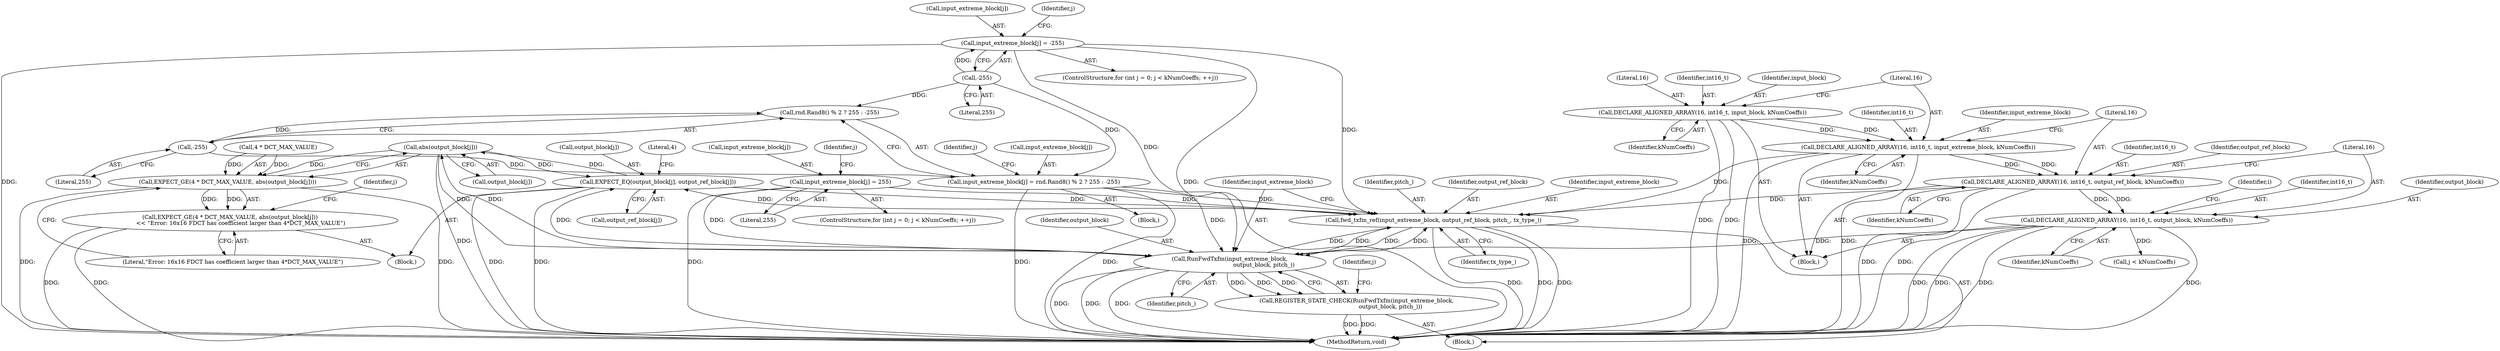 digraph "1_Android_5a9753fca56f0eeb9f61e342b2fccffc364f9426_79@array" {
"1000239" [label="(Call,abs(output_block[j]))"];
"1000227" [label="(Call,EXPECT_EQ(output_block[j], output_ref_block[j]))"];
"1000239" [label="(Call,abs(output_block[j]))"];
"1000212" [label="(Call,RunFwdTxfm(input_extreme_block,\n                                      output_block, pitch_))"];
"1000181" [label="(Call,input_extreme_block[j] = 255)"];
"1000200" [label="(Call,input_extreme_block[j] = -255)"];
"1000204" [label="(Call,-255)"];
"1000156" [label="(Call,input_extreme_block[j] = rnd.Rand8() % 2 ? 255 : -255)"];
"1000165" [label="(Call,-255)"];
"1000206" [label="(Call,fwd_txfm_ref(input_extreme_block, output_ref_block, pitch_, tx_type_))"];
"1000112" [label="(Call,DECLARE_ALIGNED_ARRAY(16, int16_t, input_extreme_block, kNumCoeffs))"];
"1000107" [label="(Call,DECLARE_ALIGNED_ARRAY(16, int16_t, input_block, kNumCoeffs))"];
"1000117" [label="(Call,DECLARE_ALIGNED_ARRAY(16, int16_t, output_ref_block, kNumCoeffs))"];
"1000122" [label="(Call,DECLARE_ALIGNED_ARRAY(16, int16_t, output_block, kNumCoeffs))"];
"1000235" [label="(Call,EXPECT_GE(4 * DCT_MAX_VALUE, abs(output_block[j])))"];
"1000234" [label="(Call,EXPECT_GE(4 * DCT_MAX_VALUE, abs(output_block[j]))\n            << \"Error: 16x16 FDCT has coefficient larger than 4*DCT_MAX_VALUE\")"];
"1000211" [label="(Call,REGISTER_STATE_CHECK(RunFwdTxfm(input_extreme_block,\n                                      output_block, pitch_)))"];
"1000182" [label="(Call,input_extreme_block[j])"];
"1000166" [label="(Literal,255)"];
"1000126" [label="(Identifier,kNumCoeffs)"];
"1000243" [label="(Literal,\"Error: 16x16 FDCT has coefficient larger than 4*DCT_MAX_VALUE\")"];
"1000122" [label="(Call,DECLARE_ALIGNED_ARRAY(16, int16_t, output_block, kNumCoeffs))"];
"1000212" [label="(Call,RunFwdTxfm(input_extreme_block,\n                                      output_block, pitch_))"];
"1000137" [label="(Block,)"];
"1000130" [label="(Identifier,i)"];
"1000143" [label="(Call,j < kNumCoeffs)"];
"1000215" [label="(Identifier,pitch_)"];
"1000180" [label="(Identifier,j)"];
"1000206" [label="(Call,fwd_txfm_ref(input_extreme_block, output_ref_block, pitch_, tx_type_))"];
"1000205" [label="(Literal,255)"];
"1000157" [label="(Call,input_extreme_block[j])"];
"1000117" [label="(Call,DECLARE_ALIGNED_ARRAY(16, int16_t, output_ref_block, kNumCoeffs))"];
"1000213" [label="(Identifier,input_extreme_block)"];
"1000171" [label="(ControlStructure,for (int j = 0; j < kNumCoeffs; ++j))"];
"1000204" [label="(Call,-255)"];
"1000210" [label="(Identifier,tx_type_)"];
"1000165" [label="(Call,-255)"];
"1000111" [label="(Identifier,kNumCoeffs)"];
"1000109" [label="(Identifier,int16_t)"];
"1000113" [label="(Literal,16)"];
"1000110" [label="(Identifier,input_block)"];
"1000190" [label="(ControlStructure,for (int j = 0; j < kNumCoeffs; ++j))"];
"1000120" [label="(Identifier,output_ref_block)"];
"1000156" [label="(Call,input_extreme_block[j] = rnd.Rand8() % 2 ? 255 : -255)"];
"1000219" [label="(Identifier,j)"];
"1000101" [label="(Block,)"];
"1000118" [label="(Literal,16)"];
"1000119" [label="(Identifier,int16_t)"];
"1000148" [label="(Block,)"];
"1000214" [label="(Identifier,output_block)"];
"1000160" [label="(Call,rnd.Rand8() % 2 ? 255 : -255)"];
"1000147" [label="(Identifier,j)"];
"1000108" [label="(Literal,16)"];
"1000200" [label="(Call,input_extreme_block[j] = -255)"];
"1000225" [label="(Identifier,j)"];
"1000211" [label="(Call,REGISTER_STATE_CHECK(RunFwdTxfm(input_extreme_block,\n                                      output_block, pitch_)))"];
"1000124" [label="(Identifier,int16_t)"];
"1000237" [label="(Literal,4)"];
"1000240" [label="(Call,output_block[j])"];
"1000207" [label="(Identifier,input_extreme_block)"];
"1000107" [label="(Call,DECLARE_ALIGNED_ARRAY(16, int16_t, input_block, kNumCoeffs))"];
"1000125" [label="(Identifier,output_block)"];
"1000112" [label="(Call,DECLARE_ALIGNED_ARRAY(16, int16_t, input_extreme_block, kNumCoeffs))"];
"1000123" [label="(Literal,16)"];
"1000235" [label="(Call,EXPECT_GE(4 * DCT_MAX_VALUE, abs(output_block[j])))"];
"1000228" [label="(Call,output_block[j])"];
"1000244" [label="(MethodReturn,void)"];
"1000116" [label="(Identifier,kNumCoeffs)"];
"1000201" [label="(Call,input_extreme_block[j])"];
"1000115" [label="(Identifier,input_extreme_block)"];
"1000226" [label="(Block,)"];
"1000114" [label="(Identifier,int16_t)"];
"1000231" [label="(Call,output_ref_block[j])"];
"1000209" [label="(Identifier,pitch_)"];
"1000234" [label="(Call,EXPECT_GE(4 * DCT_MAX_VALUE, abs(output_block[j]))\n            << \"Error: 16x16 FDCT has coefficient larger than 4*DCT_MAX_VALUE\")"];
"1000185" [label="(Literal,255)"];
"1000199" [label="(Identifier,j)"];
"1000208" [label="(Identifier,output_ref_block)"];
"1000236" [label="(Call,4 * DCT_MAX_VALUE)"];
"1000121" [label="(Identifier,kNumCoeffs)"];
"1000239" [label="(Call,abs(output_block[j]))"];
"1000181" [label="(Call,input_extreme_block[j] = 255)"];
"1000227" [label="(Call,EXPECT_EQ(output_block[j], output_ref_block[j]))"];
"1000239" -> "1000235"  [label="AST: "];
"1000239" -> "1000240"  [label="CFG: "];
"1000240" -> "1000239"  [label="AST: "];
"1000235" -> "1000239"  [label="CFG: "];
"1000239" -> "1000244"  [label="DDG: "];
"1000239" -> "1000212"  [label="DDG: "];
"1000239" -> "1000227"  [label="DDG: "];
"1000239" -> "1000235"  [label="DDG: "];
"1000227" -> "1000239"  [label="DDG: "];
"1000212" -> "1000239"  [label="DDG: "];
"1000227" -> "1000226"  [label="AST: "];
"1000227" -> "1000231"  [label="CFG: "];
"1000228" -> "1000227"  [label="AST: "];
"1000231" -> "1000227"  [label="AST: "];
"1000237" -> "1000227"  [label="CFG: "];
"1000227" -> "1000244"  [label="DDG: "];
"1000227" -> "1000244"  [label="DDG: "];
"1000227" -> "1000206"  [label="DDG: "];
"1000212" -> "1000227"  [label="DDG: "];
"1000206" -> "1000227"  [label="DDG: "];
"1000212" -> "1000211"  [label="AST: "];
"1000212" -> "1000215"  [label="CFG: "];
"1000213" -> "1000212"  [label="AST: "];
"1000214" -> "1000212"  [label="AST: "];
"1000215" -> "1000212"  [label="AST: "];
"1000211" -> "1000212"  [label="CFG: "];
"1000212" -> "1000244"  [label="DDG: "];
"1000212" -> "1000244"  [label="DDG: "];
"1000212" -> "1000244"  [label="DDG: "];
"1000212" -> "1000206"  [label="DDG: "];
"1000212" -> "1000206"  [label="DDG: "];
"1000212" -> "1000211"  [label="DDG: "];
"1000212" -> "1000211"  [label="DDG: "];
"1000212" -> "1000211"  [label="DDG: "];
"1000181" -> "1000212"  [label="DDG: "];
"1000200" -> "1000212"  [label="DDG: "];
"1000156" -> "1000212"  [label="DDG: "];
"1000206" -> "1000212"  [label="DDG: "];
"1000206" -> "1000212"  [label="DDG: "];
"1000122" -> "1000212"  [label="DDG: "];
"1000181" -> "1000171"  [label="AST: "];
"1000181" -> "1000185"  [label="CFG: "];
"1000182" -> "1000181"  [label="AST: "];
"1000185" -> "1000181"  [label="AST: "];
"1000180" -> "1000181"  [label="CFG: "];
"1000181" -> "1000244"  [label="DDG: "];
"1000181" -> "1000206"  [label="DDG: "];
"1000200" -> "1000190"  [label="AST: "];
"1000200" -> "1000204"  [label="CFG: "];
"1000201" -> "1000200"  [label="AST: "];
"1000204" -> "1000200"  [label="AST: "];
"1000199" -> "1000200"  [label="CFG: "];
"1000200" -> "1000244"  [label="DDG: "];
"1000200" -> "1000244"  [label="DDG: "];
"1000204" -> "1000200"  [label="DDG: "];
"1000200" -> "1000206"  [label="DDG: "];
"1000204" -> "1000205"  [label="CFG: "];
"1000205" -> "1000204"  [label="AST: "];
"1000204" -> "1000156"  [label="DDG: "];
"1000204" -> "1000160"  [label="DDG: "];
"1000156" -> "1000148"  [label="AST: "];
"1000156" -> "1000160"  [label="CFG: "];
"1000157" -> "1000156"  [label="AST: "];
"1000160" -> "1000156"  [label="AST: "];
"1000147" -> "1000156"  [label="CFG: "];
"1000156" -> "1000244"  [label="DDG: "];
"1000156" -> "1000244"  [label="DDG: "];
"1000165" -> "1000156"  [label="DDG: "];
"1000156" -> "1000206"  [label="DDG: "];
"1000165" -> "1000160"  [label="AST: "];
"1000165" -> "1000166"  [label="CFG: "];
"1000166" -> "1000165"  [label="AST: "];
"1000160" -> "1000165"  [label="CFG: "];
"1000165" -> "1000160"  [label="DDG: "];
"1000206" -> "1000137"  [label="AST: "];
"1000206" -> "1000210"  [label="CFG: "];
"1000207" -> "1000206"  [label="AST: "];
"1000208" -> "1000206"  [label="AST: "];
"1000209" -> "1000206"  [label="AST: "];
"1000210" -> "1000206"  [label="AST: "];
"1000213" -> "1000206"  [label="CFG: "];
"1000206" -> "1000244"  [label="DDG: "];
"1000206" -> "1000244"  [label="DDG: "];
"1000206" -> "1000244"  [label="DDG: "];
"1000112" -> "1000206"  [label="DDG: "];
"1000117" -> "1000206"  [label="DDG: "];
"1000112" -> "1000101"  [label="AST: "];
"1000112" -> "1000116"  [label="CFG: "];
"1000113" -> "1000112"  [label="AST: "];
"1000114" -> "1000112"  [label="AST: "];
"1000115" -> "1000112"  [label="AST: "];
"1000116" -> "1000112"  [label="AST: "];
"1000118" -> "1000112"  [label="CFG: "];
"1000112" -> "1000244"  [label="DDG: "];
"1000112" -> "1000244"  [label="DDG: "];
"1000107" -> "1000112"  [label="DDG: "];
"1000107" -> "1000112"  [label="DDG: "];
"1000112" -> "1000117"  [label="DDG: "];
"1000112" -> "1000117"  [label="DDG: "];
"1000107" -> "1000101"  [label="AST: "];
"1000107" -> "1000111"  [label="CFG: "];
"1000108" -> "1000107"  [label="AST: "];
"1000109" -> "1000107"  [label="AST: "];
"1000110" -> "1000107"  [label="AST: "];
"1000111" -> "1000107"  [label="AST: "];
"1000113" -> "1000107"  [label="CFG: "];
"1000107" -> "1000244"  [label="DDG: "];
"1000107" -> "1000244"  [label="DDG: "];
"1000117" -> "1000101"  [label="AST: "];
"1000117" -> "1000121"  [label="CFG: "];
"1000118" -> "1000117"  [label="AST: "];
"1000119" -> "1000117"  [label="AST: "];
"1000120" -> "1000117"  [label="AST: "];
"1000121" -> "1000117"  [label="AST: "];
"1000123" -> "1000117"  [label="CFG: "];
"1000117" -> "1000244"  [label="DDG: "];
"1000117" -> "1000244"  [label="DDG: "];
"1000117" -> "1000122"  [label="DDG: "];
"1000117" -> "1000122"  [label="DDG: "];
"1000122" -> "1000101"  [label="AST: "];
"1000122" -> "1000126"  [label="CFG: "];
"1000123" -> "1000122"  [label="AST: "];
"1000124" -> "1000122"  [label="AST: "];
"1000125" -> "1000122"  [label="AST: "];
"1000126" -> "1000122"  [label="AST: "];
"1000130" -> "1000122"  [label="CFG: "];
"1000122" -> "1000244"  [label="DDG: "];
"1000122" -> "1000244"  [label="DDG: "];
"1000122" -> "1000244"  [label="DDG: "];
"1000122" -> "1000244"  [label="DDG: "];
"1000122" -> "1000143"  [label="DDG: "];
"1000235" -> "1000234"  [label="AST: "];
"1000236" -> "1000235"  [label="AST: "];
"1000243" -> "1000235"  [label="CFG: "];
"1000235" -> "1000244"  [label="DDG: "];
"1000235" -> "1000244"  [label="DDG: "];
"1000235" -> "1000234"  [label="DDG: "];
"1000235" -> "1000234"  [label="DDG: "];
"1000236" -> "1000235"  [label="DDG: "];
"1000236" -> "1000235"  [label="DDG: "];
"1000234" -> "1000226"  [label="AST: "];
"1000234" -> "1000243"  [label="CFG: "];
"1000243" -> "1000234"  [label="AST: "];
"1000225" -> "1000234"  [label="CFG: "];
"1000234" -> "1000244"  [label="DDG: "];
"1000234" -> "1000244"  [label="DDG: "];
"1000211" -> "1000137"  [label="AST: "];
"1000219" -> "1000211"  [label="CFG: "];
"1000211" -> "1000244"  [label="DDG: "];
"1000211" -> "1000244"  [label="DDG: "];
}
